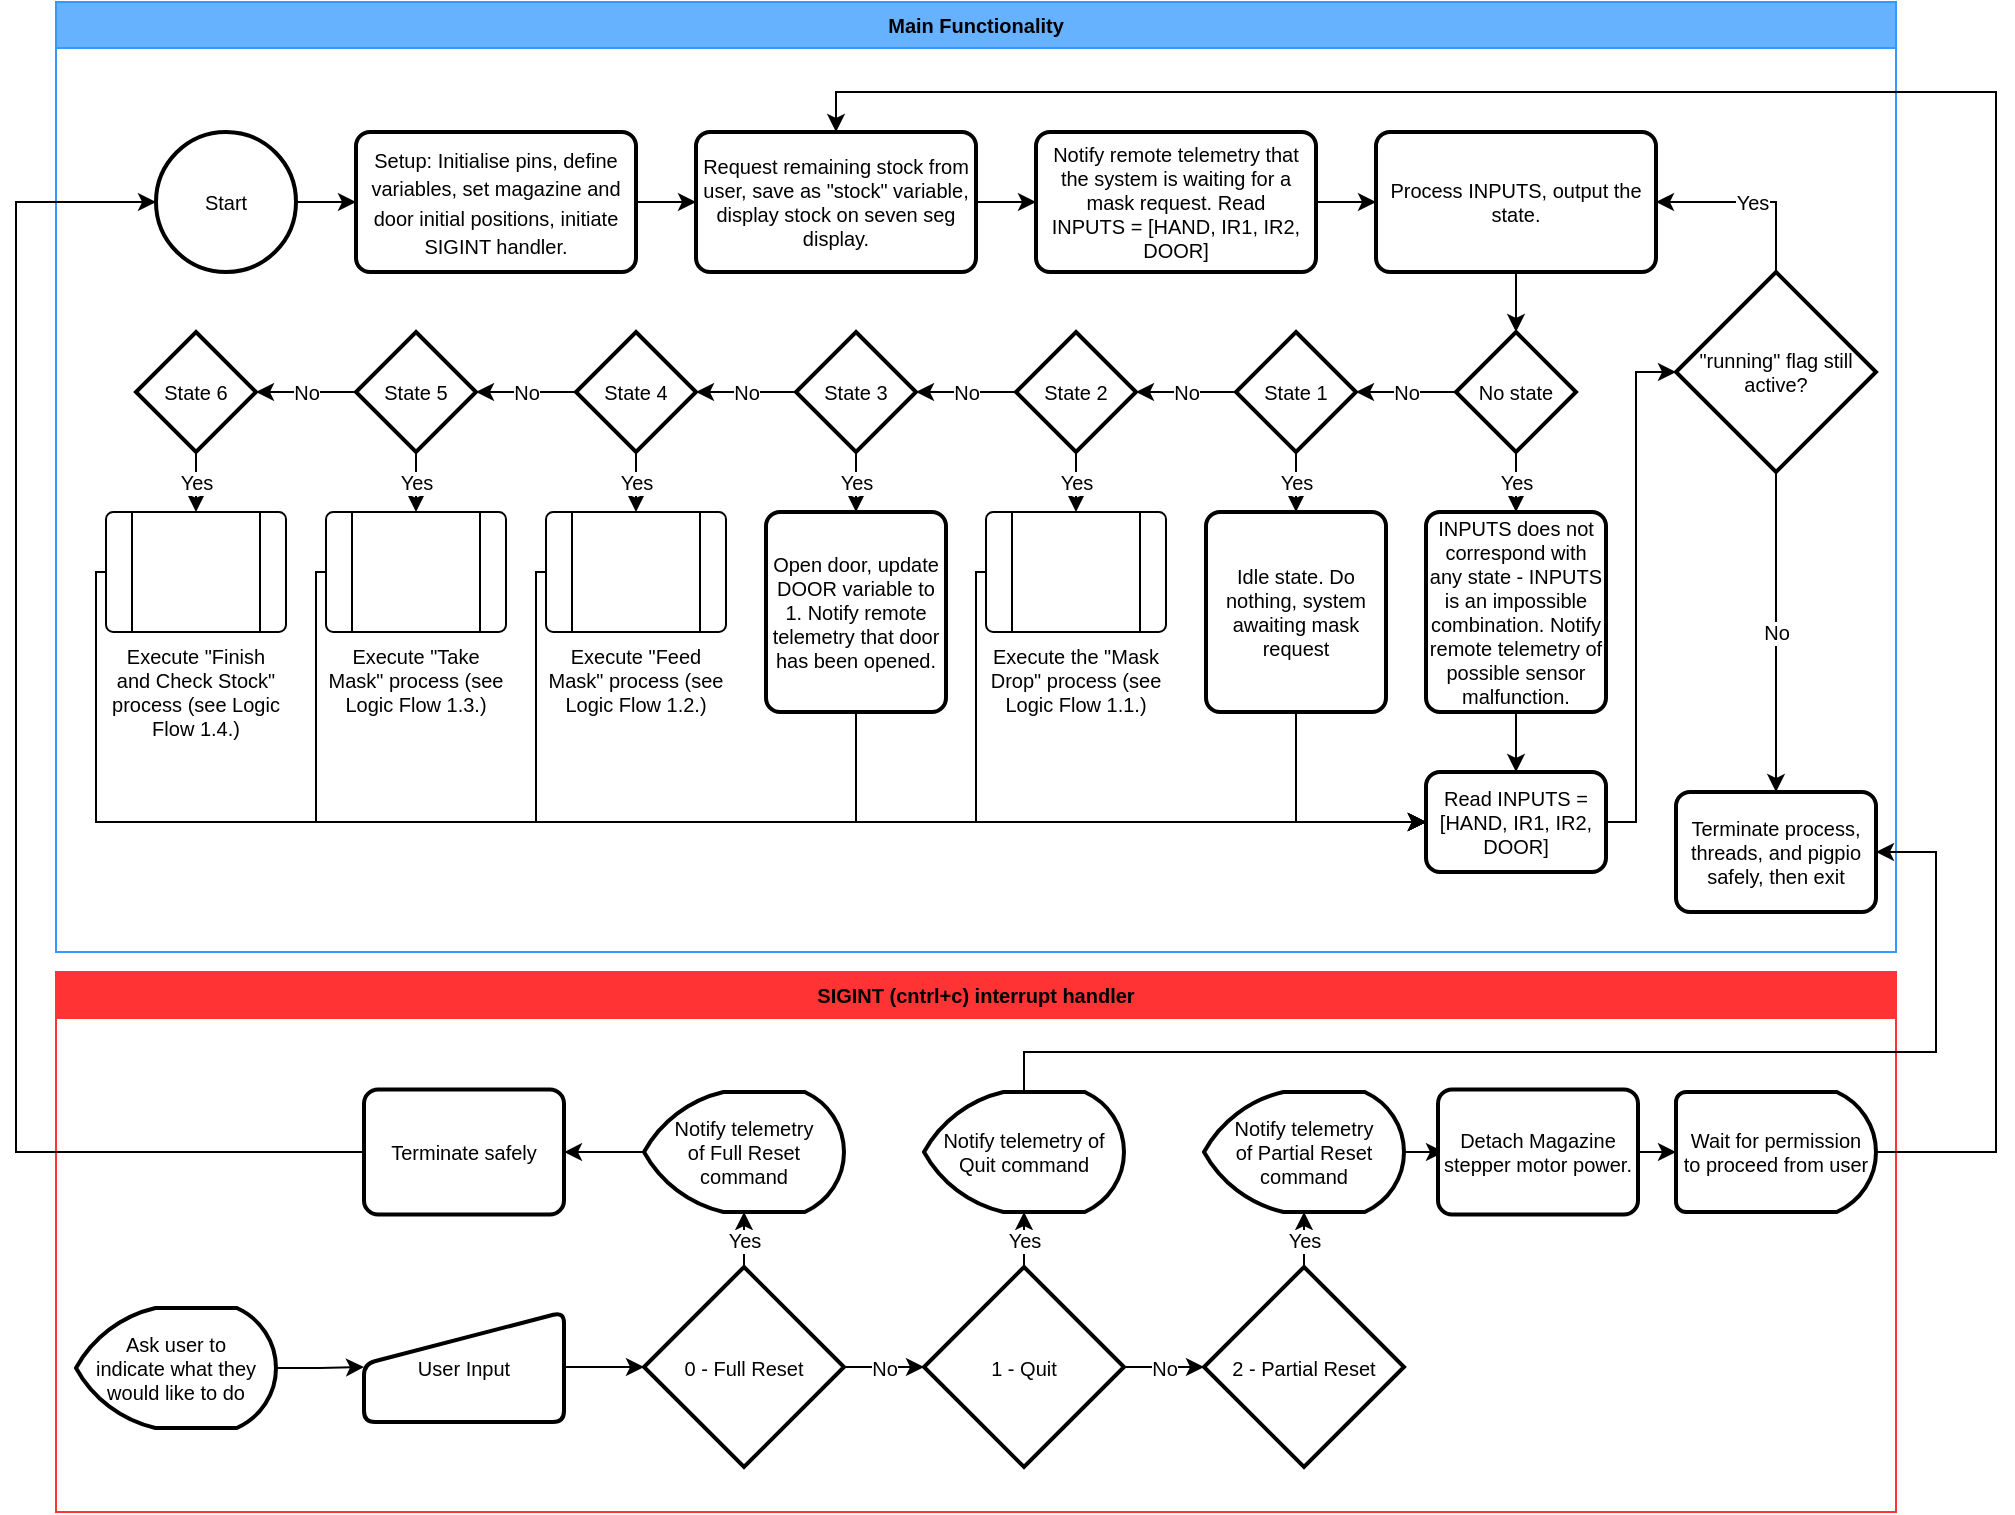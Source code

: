 <mxfile version="17.4.0" type="github">
  <diagram id="C5RBs43oDa-KdzZeNtuy" name="Page-1">
    <mxGraphModel dx="1662" dy="1957" grid="1" gridSize="10" guides="1" tooltips="1" connect="1" arrows="1" fold="1" page="1" pageScale="1" pageWidth="827" pageHeight="1169" math="0" shadow="0">
      <root>
        <mxCell id="WIyWlLk6GJQsqaUBKTNV-0" />
        <mxCell id="WIyWlLk6GJQsqaUBKTNV-1" parent="WIyWlLk6GJQsqaUBKTNV-0" />
        <mxCell id="--BoxtXVUuYmlaIp-T1Y-3" value="" style="edgeStyle=orthogonalEdgeStyle;rounded=0;orthogonalLoop=1;jettySize=auto;html=1;fontSize=10;" edge="1" parent="WIyWlLk6GJQsqaUBKTNV-1" source="--BoxtXVUuYmlaIp-T1Y-1" target="--BoxtXVUuYmlaIp-T1Y-2">
          <mxGeometry relative="1" as="geometry" />
        </mxCell>
        <mxCell id="--BoxtXVUuYmlaIp-T1Y-1" value="&lt;font style=&quot;font-size: 10px&quot;&gt;Start&lt;/font&gt;" style="strokeWidth=2;html=1;shape=mxgraph.flowchart.start_2;whiteSpace=wrap;" vertex="1" parent="WIyWlLk6GJQsqaUBKTNV-1">
          <mxGeometry x="80" y="-80" width="70" height="70" as="geometry" />
        </mxCell>
        <mxCell id="--BoxtXVUuYmlaIp-T1Y-5" value="" style="edgeStyle=orthogonalEdgeStyle;rounded=0;orthogonalLoop=1;jettySize=auto;html=1;fontSize=10;" edge="1" parent="WIyWlLk6GJQsqaUBKTNV-1" source="--BoxtXVUuYmlaIp-T1Y-2" target="--BoxtXVUuYmlaIp-T1Y-4">
          <mxGeometry relative="1" as="geometry" />
        </mxCell>
        <mxCell id="--BoxtXVUuYmlaIp-T1Y-2" value="&lt;font style=&quot;font-size: 10px&quot;&gt;Setup: Initialise pins, define variables, set magazine and door initial positions, initiate SIGINT handler.&lt;/font&gt;" style="rounded=1;whiteSpace=wrap;html=1;absoluteArcSize=1;arcSize=14;strokeWidth=2;" vertex="1" parent="WIyWlLk6GJQsqaUBKTNV-1">
          <mxGeometry x="180" y="-80" width="140" height="70" as="geometry" />
        </mxCell>
        <mxCell id="--BoxtXVUuYmlaIp-T1Y-23" value="" style="edgeStyle=orthogonalEdgeStyle;rounded=0;orthogonalLoop=1;jettySize=auto;html=1;fontSize=10;" edge="1" parent="WIyWlLk6GJQsqaUBKTNV-1" source="--BoxtXVUuYmlaIp-T1Y-4" target="--BoxtXVUuYmlaIp-T1Y-7">
          <mxGeometry relative="1" as="geometry" />
        </mxCell>
        <mxCell id="--BoxtXVUuYmlaIp-T1Y-4" value="Request remaining stock from user, save as &quot;stock&quot; variable, display stock on seven seg display." style="rounded=1;whiteSpace=wrap;html=1;absoluteArcSize=1;arcSize=14;strokeWidth=2;fontSize=10;" vertex="1" parent="WIyWlLk6GJQsqaUBKTNV-1">
          <mxGeometry x="350" y="-80" width="140" height="70" as="geometry" />
        </mxCell>
        <mxCell id="--BoxtXVUuYmlaIp-T1Y-24" value="" style="edgeStyle=orthogonalEdgeStyle;rounded=0;orthogonalLoop=1;jettySize=auto;html=1;fontSize=10;" edge="1" parent="WIyWlLk6GJQsqaUBKTNV-1" source="--BoxtXVUuYmlaIp-T1Y-7" target="--BoxtXVUuYmlaIp-T1Y-20">
          <mxGeometry relative="1" as="geometry" />
        </mxCell>
        <mxCell id="--BoxtXVUuYmlaIp-T1Y-7" value="Notify remote telemetry that the system is waiting for a mask request. Read &lt;br&gt;INPUTS = [HAND, IR1, IR2, DOOR]" style="rounded=1;whiteSpace=wrap;html=1;absoluteArcSize=1;arcSize=14;strokeWidth=2;fontSize=10;" vertex="1" parent="WIyWlLk6GJQsqaUBKTNV-1">
          <mxGeometry x="520" y="-80" width="140" height="70" as="geometry" />
        </mxCell>
        <mxCell id="--BoxtXVUuYmlaIp-T1Y-26" value="" style="edgeStyle=orthogonalEdgeStyle;rounded=0;orthogonalLoop=1;jettySize=auto;html=1;fontSize=10;" edge="1" parent="WIyWlLk6GJQsqaUBKTNV-1" source="--BoxtXVUuYmlaIp-T1Y-20" target="--BoxtXVUuYmlaIp-T1Y-25">
          <mxGeometry relative="1" as="geometry" />
        </mxCell>
        <mxCell id="--BoxtXVUuYmlaIp-T1Y-20" value="Process INPUTS, output the state." style="rounded=1;whiteSpace=wrap;html=1;absoluteArcSize=1;arcSize=14;strokeWidth=2;fontSize=10;" vertex="1" parent="WIyWlLk6GJQsqaUBKTNV-1">
          <mxGeometry x="690" y="-80" width="140" height="70" as="geometry" />
        </mxCell>
        <mxCell id="--BoxtXVUuYmlaIp-T1Y-37" value="No" style="edgeStyle=orthogonalEdgeStyle;rounded=0;orthogonalLoop=1;jettySize=auto;html=1;fontSize=10;" edge="1" parent="WIyWlLk6GJQsqaUBKTNV-1" source="--BoxtXVUuYmlaIp-T1Y-25" target="--BoxtXVUuYmlaIp-T1Y-32">
          <mxGeometry relative="1" as="geometry" />
        </mxCell>
        <mxCell id="--BoxtXVUuYmlaIp-T1Y-44" value="Yes" style="edgeStyle=orthogonalEdgeStyle;rounded=0;orthogonalLoop=1;jettySize=auto;html=1;fontSize=10;" edge="1" parent="WIyWlLk6GJQsqaUBKTNV-1" source="--BoxtXVUuYmlaIp-T1Y-25" target="--BoxtXVUuYmlaIp-T1Y-43">
          <mxGeometry relative="1" as="geometry" />
        </mxCell>
        <mxCell id="--BoxtXVUuYmlaIp-T1Y-25" value="No state" style="strokeWidth=2;html=1;shape=mxgraph.flowchart.decision;whiteSpace=wrap;fontSize=10;" vertex="1" parent="WIyWlLk6GJQsqaUBKTNV-1">
          <mxGeometry x="730" y="20" width="60" height="60" as="geometry" />
        </mxCell>
        <mxCell id="--BoxtXVUuYmlaIp-T1Y-39" value="No" style="edgeStyle=orthogonalEdgeStyle;rounded=0;orthogonalLoop=1;jettySize=auto;html=1;fontSize=10;" edge="1" parent="WIyWlLk6GJQsqaUBKTNV-1" source="--BoxtXVUuYmlaIp-T1Y-31" target="--BoxtXVUuYmlaIp-T1Y-33">
          <mxGeometry relative="1" as="geometry" />
        </mxCell>
        <mxCell id="--BoxtXVUuYmlaIp-T1Y-52" value="Yes" style="edgeStyle=orthogonalEdgeStyle;rounded=0;orthogonalLoop=1;jettySize=auto;html=1;fontSize=10;entryX=0.5;entryY=0;entryDx=0;entryDy=0;" edge="1" parent="WIyWlLk6GJQsqaUBKTNV-1" source="--BoxtXVUuYmlaIp-T1Y-31" target="--BoxtXVUuYmlaIp-T1Y-53">
          <mxGeometry relative="1" as="geometry">
            <mxPoint x="540" y="110" as="targetPoint" />
          </mxGeometry>
        </mxCell>
        <mxCell id="--BoxtXVUuYmlaIp-T1Y-31" value="State 2" style="strokeWidth=2;html=1;shape=mxgraph.flowchart.decision;whiteSpace=wrap;fontSize=10;" vertex="1" parent="WIyWlLk6GJQsqaUBKTNV-1">
          <mxGeometry x="510" y="20" width="60" height="60" as="geometry" />
        </mxCell>
        <mxCell id="--BoxtXVUuYmlaIp-T1Y-38" value="No" style="edgeStyle=orthogonalEdgeStyle;rounded=0;orthogonalLoop=1;jettySize=auto;html=1;fontSize=10;" edge="1" parent="WIyWlLk6GJQsqaUBKTNV-1" source="--BoxtXVUuYmlaIp-T1Y-32" target="--BoxtXVUuYmlaIp-T1Y-31">
          <mxGeometry relative="1" as="geometry" />
        </mxCell>
        <mxCell id="--BoxtXVUuYmlaIp-T1Y-51" value="Yes" style="edgeStyle=orthogonalEdgeStyle;rounded=0;orthogonalLoop=1;jettySize=auto;html=1;fontSize=10;" edge="1" parent="WIyWlLk6GJQsqaUBKTNV-1" source="--BoxtXVUuYmlaIp-T1Y-32" target="--BoxtXVUuYmlaIp-T1Y-45">
          <mxGeometry relative="1" as="geometry" />
        </mxCell>
        <mxCell id="--BoxtXVUuYmlaIp-T1Y-32" value="State 1" style="strokeWidth=2;html=1;shape=mxgraph.flowchart.decision;whiteSpace=wrap;fontSize=10;" vertex="1" parent="WIyWlLk6GJQsqaUBKTNV-1">
          <mxGeometry x="620" y="20" width="60" height="60" as="geometry" />
        </mxCell>
        <mxCell id="--BoxtXVUuYmlaIp-T1Y-40" value="No" style="edgeStyle=orthogonalEdgeStyle;rounded=0;orthogonalLoop=1;jettySize=auto;html=1;fontSize=10;" edge="1" parent="WIyWlLk6GJQsqaUBKTNV-1" source="--BoxtXVUuYmlaIp-T1Y-33" target="--BoxtXVUuYmlaIp-T1Y-34">
          <mxGeometry relative="1" as="geometry" />
        </mxCell>
        <mxCell id="--BoxtXVUuYmlaIp-T1Y-55" value="Yes" style="edgeStyle=orthogonalEdgeStyle;rounded=0;orthogonalLoop=1;jettySize=auto;html=1;fontSize=10;" edge="1" parent="WIyWlLk6GJQsqaUBKTNV-1" source="--BoxtXVUuYmlaIp-T1Y-33" target="--BoxtXVUuYmlaIp-T1Y-54">
          <mxGeometry relative="1" as="geometry" />
        </mxCell>
        <mxCell id="--BoxtXVUuYmlaIp-T1Y-33" value="State 3" style="strokeWidth=2;html=1;shape=mxgraph.flowchart.decision;whiteSpace=wrap;fontSize=10;" vertex="1" parent="WIyWlLk6GJQsqaUBKTNV-1">
          <mxGeometry x="400" y="20" width="60" height="60" as="geometry" />
        </mxCell>
        <mxCell id="--BoxtXVUuYmlaIp-T1Y-41" value="No" style="edgeStyle=orthogonalEdgeStyle;rounded=0;orthogonalLoop=1;jettySize=auto;html=1;fontSize=10;" edge="1" parent="WIyWlLk6GJQsqaUBKTNV-1" source="--BoxtXVUuYmlaIp-T1Y-34" target="--BoxtXVUuYmlaIp-T1Y-35">
          <mxGeometry relative="1" as="geometry" />
        </mxCell>
        <mxCell id="--BoxtXVUuYmlaIp-T1Y-58" value="Yes" style="edgeStyle=orthogonalEdgeStyle;rounded=0;orthogonalLoop=1;jettySize=auto;html=1;fontSize=10;" edge="1" parent="WIyWlLk6GJQsqaUBKTNV-1" source="--BoxtXVUuYmlaIp-T1Y-34" target="--BoxtXVUuYmlaIp-T1Y-57">
          <mxGeometry relative="1" as="geometry" />
        </mxCell>
        <mxCell id="--BoxtXVUuYmlaIp-T1Y-34" value="State 4" style="strokeWidth=2;html=1;shape=mxgraph.flowchart.decision;whiteSpace=wrap;fontSize=10;" vertex="1" parent="WIyWlLk6GJQsqaUBKTNV-1">
          <mxGeometry x="290" y="20" width="60" height="60" as="geometry" />
        </mxCell>
        <mxCell id="--BoxtXVUuYmlaIp-T1Y-42" value="No" style="edgeStyle=orthogonalEdgeStyle;rounded=0;orthogonalLoop=1;jettySize=auto;html=1;fontSize=10;" edge="1" parent="WIyWlLk6GJQsqaUBKTNV-1" source="--BoxtXVUuYmlaIp-T1Y-35" target="--BoxtXVUuYmlaIp-T1Y-36">
          <mxGeometry relative="1" as="geometry" />
        </mxCell>
        <mxCell id="--BoxtXVUuYmlaIp-T1Y-60" value="Yes" style="edgeStyle=orthogonalEdgeStyle;rounded=0;orthogonalLoop=1;jettySize=auto;html=1;fontSize=10;" edge="1" parent="WIyWlLk6GJQsqaUBKTNV-1" source="--BoxtXVUuYmlaIp-T1Y-35" target="--BoxtXVUuYmlaIp-T1Y-59">
          <mxGeometry relative="1" as="geometry" />
        </mxCell>
        <mxCell id="--BoxtXVUuYmlaIp-T1Y-35" value="State 5" style="strokeWidth=2;html=1;shape=mxgraph.flowchart.decision;whiteSpace=wrap;fontSize=10;" vertex="1" parent="WIyWlLk6GJQsqaUBKTNV-1">
          <mxGeometry x="180" y="20" width="60" height="60" as="geometry" />
        </mxCell>
        <mxCell id="--BoxtXVUuYmlaIp-T1Y-62" value="Yes" style="edgeStyle=orthogonalEdgeStyle;rounded=0;orthogonalLoop=1;jettySize=auto;html=1;fontSize=10;entryX=0.5;entryY=0;entryDx=0;entryDy=0;" edge="1" parent="WIyWlLk6GJQsqaUBKTNV-1" source="--BoxtXVUuYmlaIp-T1Y-36" target="--BoxtXVUuYmlaIp-T1Y-63">
          <mxGeometry relative="1" as="geometry">
            <mxPoint x="100" y="110" as="targetPoint" />
          </mxGeometry>
        </mxCell>
        <mxCell id="--BoxtXVUuYmlaIp-T1Y-36" value="State 6" style="strokeWidth=2;html=1;shape=mxgraph.flowchart.decision;whiteSpace=wrap;fontSize=10;" vertex="1" parent="WIyWlLk6GJQsqaUBKTNV-1">
          <mxGeometry x="70" y="20" width="60" height="60" as="geometry" />
        </mxCell>
        <mxCell id="--BoxtXVUuYmlaIp-T1Y-47" value="" style="edgeStyle=orthogonalEdgeStyle;rounded=0;orthogonalLoop=1;jettySize=auto;html=1;fontSize=10;" edge="1" parent="WIyWlLk6GJQsqaUBKTNV-1" source="--BoxtXVUuYmlaIp-T1Y-43" target="--BoxtXVUuYmlaIp-T1Y-46">
          <mxGeometry relative="1" as="geometry" />
        </mxCell>
        <mxCell id="--BoxtXVUuYmlaIp-T1Y-43" value="INPUTS does not correspond with any state - INPUTS is an impossible combination. Notify remote telemetry of possible sensor malfunction." style="rounded=1;whiteSpace=wrap;html=1;absoluteArcSize=1;arcSize=14;strokeWidth=2;fontSize=10;" vertex="1" parent="WIyWlLk6GJQsqaUBKTNV-1">
          <mxGeometry x="715" y="110" width="90" height="100" as="geometry" />
        </mxCell>
        <mxCell id="--BoxtXVUuYmlaIp-T1Y-69" style="edgeStyle=orthogonalEdgeStyle;rounded=0;orthogonalLoop=1;jettySize=auto;html=1;exitX=0.5;exitY=1;exitDx=0;exitDy=0;entryX=0;entryY=0.5;entryDx=0;entryDy=0;fontSize=10;" edge="1" parent="WIyWlLk6GJQsqaUBKTNV-1" source="--BoxtXVUuYmlaIp-T1Y-45" target="--BoxtXVUuYmlaIp-T1Y-46">
          <mxGeometry relative="1" as="geometry" />
        </mxCell>
        <mxCell id="--BoxtXVUuYmlaIp-T1Y-45" value="Idle state. Do nothing, system awaiting mask request" style="rounded=1;whiteSpace=wrap;html=1;absoluteArcSize=1;arcSize=14;strokeWidth=2;fontSize=10;" vertex="1" parent="WIyWlLk6GJQsqaUBKTNV-1">
          <mxGeometry x="605" y="110" width="90" height="100" as="geometry" />
        </mxCell>
        <mxCell id="--BoxtXVUuYmlaIp-T1Y-73" style="edgeStyle=orthogonalEdgeStyle;rounded=0;orthogonalLoop=1;jettySize=auto;html=1;entryX=0;entryY=0.5;entryDx=0;entryDy=0;entryPerimeter=0;fontSize=10;" edge="1" parent="WIyWlLk6GJQsqaUBKTNV-1" source="--BoxtXVUuYmlaIp-T1Y-46" target="--BoxtXVUuYmlaIp-T1Y-70">
          <mxGeometry relative="1" as="geometry">
            <Array as="points">
              <mxPoint x="820" y="265" />
              <mxPoint x="820" y="40" />
            </Array>
          </mxGeometry>
        </mxCell>
        <mxCell id="--BoxtXVUuYmlaIp-T1Y-46" value="Read INPUTS = [HAND, IR1, IR2, DOOR]" style="rounded=1;whiteSpace=wrap;html=1;absoluteArcSize=1;arcSize=14;strokeWidth=2;fontSize=10;" vertex="1" parent="WIyWlLk6GJQsqaUBKTNV-1">
          <mxGeometry x="715" y="240" width="90" height="50" as="geometry" />
        </mxCell>
        <mxCell id="--BoxtXVUuYmlaIp-T1Y-68" style="edgeStyle=orthogonalEdgeStyle;rounded=0;orthogonalLoop=1;jettySize=auto;html=1;entryX=0;entryY=0.5;entryDx=0;entryDy=0;fontSize=10;" edge="1" parent="WIyWlLk6GJQsqaUBKTNV-1" source="--BoxtXVUuYmlaIp-T1Y-53" target="--BoxtXVUuYmlaIp-T1Y-46">
          <mxGeometry relative="1" as="geometry">
            <Array as="points">
              <mxPoint x="490" y="140" />
              <mxPoint x="490" y="265" />
            </Array>
          </mxGeometry>
        </mxCell>
        <mxCell id="--BoxtXVUuYmlaIp-T1Y-53" value="Execute the &quot;Mask Drop&quot; process (see Logic Flow 1.1.)" style="verticalLabelPosition=bottom;verticalAlign=top;html=1;shape=process;whiteSpace=wrap;rounded=1;size=0.14;arcSize=6;fontSize=10;" vertex="1" parent="WIyWlLk6GJQsqaUBKTNV-1">
          <mxGeometry x="495" y="110" width="90" height="60" as="geometry" />
        </mxCell>
        <mxCell id="--BoxtXVUuYmlaIp-T1Y-67" style="edgeStyle=orthogonalEdgeStyle;rounded=0;orthogonalLoop=1;jettySize=auto;html=1;exitX=0.5;exitY=1;exitDx=0;exitDy=0;entryX=0;entryY=0.5;entryDx=0;entryDy=0;fontSize=10;" edge="1" parent="WIyWlLk6GJQsqaUBKTNV-1" source="--BoxtXVUuYmlaIp-T1Y-54" target="--BoxtXVUuYmlaIp-T1Y-46">
          <mxGeometry relative="1" as="geometry" />
        </mxCell>
        <mxCell id="--BoxtXVUuYmlaIp-T1Y-54" value="Open door, update DOOR variable to 1. Notify remote telemetry that door has been opened." style="rounded=1;whiteSpace=wrap;html=1;absoluteArcSize=1;arcSize=14;strokeWidth=2;fontSize=10;" vertex="1" parent="WIyWlLk6GJQsqaUBKTNV-1">
          <mxGeometry x="385" y="110" width="90" height="100" as="geometry" />
        </mxCell>
        <mxCell id="--BoxtXVUuYmlaIp-T1Y-66" style="edgeStyle=orthogonalEdgeStyle;rounded=0;orthogonalLoop=1;jettySize=auto;html=1;entryX=0;entryY=0.5;entryDx=0;entryDy=0;fontSize=10;" edge="1" parent="WIyWlLk6GJQsqaUBKTNV-1" source="--BoxtXVUuYmlaIp-T1Y-57" target="--BoxtXVUuYmlaIp-T1Y-46">
          <mxGeometry relative="1" as="geometry">
            <Array as="points">
              <mxPoint x="270" y="140" />
              <mxPoint x="270" y="265" />
            </Array>
          </mxGeometry>
        </mxCell>
        <mxCell id="--BoxtXVUuYmlaIp-T1Y-57" value="Execute &quot;Feed Mask&quot; process (see Logic Flow 1.2.)" style="verticalLabelPosition=bottom;verticalAlign=top;html=1;shape=process;whiteSpace=wrap;rounded=1;size=0.14;arcSize=6;fontSize=10;" vertex="1" parent="WIyWlLk6GJQsqaUBKTNV-1">
          <mxGeometry x="275" y="110" width="90" height="60" as="geometry" />
        </mxCell>
        <mxCell id="--BoxtXVUuYmlaIp-T1Y-65" style="edgeStyle=orthogonalEdgeStyle;rounded=0;orthogonalLoop=1;jettySize=auto;html=1;exitX=0;exitY=0.5;exitDx=0;exitDy=0;entryX=0;entryY=0.5;entryDx=0;entryDy=0;fontSize=10;" edge="1" parent="WIyWlLk6GJQsqaUBKTNV-1" source="--BoxtXVUuYmlaIp-T1Y-59" target="--BoxtXVUuYmlaIp-T1Y-46">
          <mxGeometry relative="1" as="geometry">
            <Array as="points">
              <mxPoint x="160" y="265" />
            </Array>
          </mxGeometry>
        </mxCell>
        <mxCell id="--BoxtXVUuYmlaIp-T1Y-59" value="Execute &quot;Take Mask&quot; process (see Logic Flow 1.3.)" style="verticalLabelPosition=bottom;verticalAlign=top;html=1;shape=process;whiteSpace=wrap;rounded=1;size=0.14;arcSize=6;fontSize=10;" vertex="1" parent="WIyWlLk6GJQsqaUBKTNV-1">
          <mxGeometry x="165" y="110" width="90" height="60" as="geometry" />
        </mxCell>
        <mxCell id="--BoxtXVUuYmlaIp-T1Y-64" style="edgeStyle=orthogonalEdgeStyle;rounded=0;orthogonalLoop=1;jettySize=auto;html=1;fontSize=10;entryX=0;entryY=0.5;entryDx=0;entryDy=0;" edge="1" parent="WIyWlLk6GJQsqaUBKTNV-1" source="--BoxtXVUuYmlaIp-T1Y-63" target="--BoxtXVUuYmlaIp-T1Y-46">
          <mxGeometry relative="1" as="geometry">
            <mxPoint x="40" y="280" as="targetPoint" />
            <Array as="points">
              <mxPoint x="50" y="140" />
              <mxPoint x="50" y="265" />
            </Array>
          </mxGeometry>
        </mxCell>
        <mxCell id="--BoxtXVUuYmlaIp-T1Y-63" value="Execute &quot;Finish and Check Stock&quot; process (see Logic Flow 1.4.)" style="verticalLabelPosition=bottom;verticalAlign=top;html=1;shape=process;whiteSpace=wrap;rounded=1;size=0.14;arcSize=6;fontSize=10;" vertex="1" parent="WIyWlLk6GJQsqaUBKTNV-1">
          <mxGeometry x="55" y="110" width="90" height="60" as="geometry" />
        </mxCell>
        <mxCell id="--BoxtXVUuYmlaIp-T1Y-72" value="Yes" style="edgeStyle=orthogonalEdgeStyle;rounded=0;orthogonalLoop=1;jettySize=auto;html=1;exitX=0.5;exitY=0;exitDx=0;exitDy=0;exitPerimeter=0;entryX=1;entryY=0.5;entryDx=0;entryDy=0;fontSize=10;" edge="1" parent="WIyWlLk6GJQsqaUBKTNV-1" source="--BoxtXVUuYmlaIp-T1Y-70" target="--BoxtXVUuYmlaIp-T1Y-20">
          <mxGeometry relative="1" as="geometry" />
        </mxCell>
        <mxCell id="--BoxtXVUuYmlaIp-T1Y-76" value="Main Functionality" style="swimlane;fontSize=10;fillColor=#66B2FF;strokeColor=#3399FF;" vertex="1" parent="WIyWlLk6GJQsqaUBKTNV-1">
          <mxGeometry x="30" y="-145" width="920" height="475" as="geometry" />
        </mxCell>
        <mxCell id="--BoxtXVUuYmlaIp-T1Y-74" value="Terminate process, threads, and pigpio safely, then exit" style="rounded=1;whiteSpace=wrap;html=1;absoluteArcSize=1;arcSize=14;strokeWidth=2;fontSize=10;" vertex="1" parent="--BoxtXVUuYmlaIp-T1Y-76">
          <mxGeometry x="810" y="395" width="100" height="60" as="geometry" />
        </mxCell>
        <mxCell id="--BoxtXVUuYmlaIp-T1Y-117" value="No" style="edgeStyle=orthogonalEdgeStyle;rounded=0;orthogonalLoop=1;jettySize=auto;html=1;entryX=0.5;entryY=0;entryDx=0;entryDy=0;fontSize=10;" edge="1" parent="--BoxtXVUuYmlaIp-T1Y-76" source="--BoxtXVUuYmlaIp-T1Y-70" target="--BoxtXVUuYmlaIp-T1Y-74">
          <mxGeometry relative="1" as="geometry" />
        </mxCell>
        <mxCell id="--BoxtXVUuYmlaIp-T1Y-70" value="&quot;running&quot; flag still active?" style="strokeWidth=2;html=1;shape=mxgraph.flowchart.decision;whiteSpace=wrap;fontSize=10;" vertex="1" parent="--BoxtXVUuYmlaIp-T1Y-76">
          <mxGeometry x="810" y="135" width="100" height="100" as="geometry" />
        </mxCell>
        <mxCell id="--BoxtXVUuYmlaIp-T1Y-77" value="SIGINT (cntrl+c) interrupt handler" style="swimlane;fontSize=10;fillColor=#FF3333;strokeColor=#FF3333;" vertex="1" parent="WIyWlLk6GJQsqaUBKTNV-1">
          <mxGeometry x="30" y="340" width="920" height="270" as="geometry" />
        </mxCell>
        <mxCell id="--BoxtXVUuYmlaIp-T1Y-86" value="" style="edgeStyle=orthogonalEdgeStyle;rounded=0;orthogonalLoop=1;jettySize=auto;html=1;fontSize=10;" edge="1" parent="--BoxtXVUuYmlaIp-T1Y-77" source="--BoxtXVUuYmlaIp-T1Y-78" target="--BoxtXVUuYmlaIp-T1Y-81">
          <mxGeometry relative="1" as="geometry" />
        </mxCell>
        <mxCell id="--BoxtXVUuYmlaIp-T1Y-78" value="User Input" style="html=1;strokeWidth=2;shape=manualInput;whiteSpace=wrap;rounded=1;size=26;arcSize=11;fontSize=10;" vertex="1" parent="--BoxtXVUuYmlaIp-T1Y-77">
          <mxGeometry x="154" y="170" width="100" height="55" as="geometry" />
        </mxCell>
        <mxCell id="--BoxtXVUuYmlaIp-T1Y-87" value="No" style="edgeStyle=orthogonalEdgeStyle;rounded=0;orthogonalLoop=1;jettySize=auto;html=1;fontSize=10;" edge="1" parent="--BoxtXVUuYmlaIp-T1Y-77" source="--BoxtXVUuYmlaIp-T1Y-81" target="--BoxtXVUuYmlaIp-T1Y-82">
          <mxGeometry relative="1" as="geometry" />
        </mxCell>
        <mxCell id="--BoxtXVUuYmlaIp-T1Y-90" value="Yes" style="edgeStyle=orthogonalEdgeStyle;rounded=0;orthogonalLoop=1;jettySize=auto;html=1;fontSize=10;" edge="1" parent="--BoxtXVUuYmlaIp-T1Y-77" source="--BoxtXVUuYmlaIp-T1Y-81" target="--BoxtXVUuYmlaIp-T1Y-89">
          <mxGeometry relative="1" as="geometry" />
        </mxCell>
        <mxCell id="--BoxtXVUuYmlaIp-T1Y-81" value="0 - Full Reset" style="strokeWidth=2;html=1;shape=mxgraph.flowchart.decision;whiteSpace=wrap;fontSize=10;" vertex="1" parent="--BoxtXVUuYmlaIp-T1Y-77">
          <mxGeometry x="294" y="147.5" width="100" height="100" as="geometry" />
        </mxCell>
        <mxCell id="--BoxtXVUuYmlaIp-T1Y-88" value="No" style="edgeStyle=orthogonalEdgeStyle;rounded=0;orthogonalLoop=1;jettySize=auto;html=1;fontSize=10;" edge="1" parent="--BoxtXVUuYmlaIp-T1Y-77" source="--BoxtXVUuYmlaIp-T1Y-82" target="--BoxtXVUuYmlaIp-T1Y-83">
          <mxGeometry relative="1" as="geometry" />
        </mxCell>
        <mxCell id="--BoxtXVUuYmlaIp-T1Y-94" value="Yes" style="edgeStyle=orthogonalEdgeStyle;rounded=0;orthogonalLoop=1;jettySize=auto;html=1;fontSize=10;" edge="1" parent="--BoxtXVUuYmlaIp-T1Y-77" source="--BoxtXVUuYmlaIp-T1Y-82" target="--BoxtXVUuYmlaIp-T1Y-92">
          <mxGeometry relative="1" as="geometry" />
        </mxCell>
        <mxCell id="--BoxtXVUuYmlaIp-T1Y-82" value="1 - Quit" style="strokeWidth=2;html=1;shape=mxgraph.flowchart.decision;whiteSpace=wrap;fontSize=10;" vertex="1" parent="--BoxtXVUuYmlaIp-T1Y-77">
          <mxGeometry x="434" y="147.5" width="100" height="100" as="geometry" />
        </mxCell>
        <mxCell id="--BoxtXVUuYmlaIp-T1Y-95" value="Yes" style="edgeStyle=orthogonalEdgeStyle;rounded=0;orthogonalLoop=1;jettySize=auto;html=1;fontSize=10;" edge="1" parent="--BoxtXVUuYmlaIp-T1Y-77" source="--BoxtXVUuYmlaIp-T1Y-83" target="--BoxtXVUuYmlaIp-T1Y-93">
          <mxGeometry relative="1" as="geometry" />
        </mxCell>
        <mxCell id="--BoxtXVUuYmlaIp-T1Y-83" value="2 - Partial Reset" style="strokeWidth=2;html=1;shape=mxgraph.flowchart.decision;whiteSpace=wrap;fontSize=10;" vertex="1" parent="--BoxtXVUuYmlaIp-T1Y-77">
          <mxGeometry x="574" y="147.5" width="100" height="100" as="geometry" />
        </mxCell>
        <mxCell id="--BoxtXVUuYmlaIp-T1Y-108" value="" style="edgeStyle=orthogonalEdgeStyle;rounded=0;orthogonalLoop=1;jettySize=auto;html=1;fontSize=10;" edge="1" parent="--BoxtXVUuYmlaIp-T1Y-77" source="--BoxtXVUuYmlaIp-T1Y-89" target="--BoxtXVUuYmlaIp-T1Y-107">
          <mxGeometry relative="1" as="geometry" />
        </mxCell>
        <mxCell id="--BoxtXVUuYmlaIp-T1Y-89" value="Notify telemetry &lt;br&gt;of Full Reset command" style="strokeWidth=2;html=1;shape=mxgraph.flowchart.display;whiteSpace=wrap;fontSize=10;" vertex="1" parent="--BoxtXVUuYmlaIp-T1Y-77">
          <mxGeometry x="294" y="60" width="100" height="60" as="geometry" />
        </mxCell>
        <mxCell id="--BoxtXVUuYmlaIp-T1Y-103" value="" style="edgeStyle=orthogonalEdgeStyle;rounded=0;orthogonalLoop=1;jettySize=auto;html=1;fontSize=10;" edge="1" parent="--BoxtXVUuYmlaIp-T1Y-77" source="--BoxtXVUuYmlaIp-T1Y-93" target="--BoxtXVUuYmlaIp-T1Y-98">
          <mxGeometry relative="1" as="geometry" />
        </mxCell>
        <mxCell id="--BoxtXVUuYmlaIp-T1Y-93" value="Notify telemetry &lt;br&gt;of Partial Reset command" style="strokeWidth=2;html=1;shape=mxgraph.flowchart.display;whiteSpace=wrap;fontSize=10;" vertex="1" parent="--BoxtXVUuYmlaIp-T1Y-77">
          <mxGeometry x="574" y="60" width="100" height="60" as="geometry" />
        </mxCell>
        <mxCell id="--BoxtXVUuYmlaIp-T1Y-92" value="Notify telemetry of Quit command" style="strokeWidth=2;html=1;shape=mxgraph.flowchart.display;whiteSpace=wrap;fontSize=10;" vertex="1" parent="--BoxtXVUuYmlaIp-T1Y-77">
          <mxGeometry x="434" y="60" width="100" height="60" as="geometry" />
        </mxCell>
        <mxCell id="--BoxtXVUuYmlaIp-T1Y-119" style="edgeStyle=orthogonalEdgeStyle;rounded=0;orthogonalLoop=1;jettySize=auto;html=1;exitX=1;exitY=0.5;exitDx=0;exitDy=0;entryX=0;entryY=0.5;entryDx=0;entryDy=0;entryPerimeter=0;fontSize=10;" edge="1" parent="--BoxtXVUuYmlaIp-T1Y-77" source="--BoxtXVUuYmlaIp-T1Y-98" target="--BoxtXVUuYmlaIp-T1Y-118">
          <mxGeometry relative="1" as="geometry" />
        </mxCell>
        <mxCell id="--BoxtXVUuYmlaIp-T1Y-98" value="Detach Magazine stepper motor power." style="rounded=1;whiteSpace=wrap;html=1;absoluteArcSize=1;arcSize=14;strokeWidth=2;fontSize=10;" vertex="1" parent="--BoxtXVUuYmlaIp-T1Y-77">
          <mxGeometry x="691" y="58.75" width="100" height="62.5" as="geometry" />
        </mxCell>
        <mxCell id="--BoxtXVUuYmlaIp-T1Y-107" value="Terminate safely" style="rounded=1;whiteSpace=wrap;html=1;absoluteArcSize=1;arcSize=14;strokeWidth=2;fontSize=10;fillColor=#FFFFFF;" vertex="1" parent="--BoxtXVUuYmlaIp-T1Y-77">
          <mxGeometry x="154" y="58.75" width="100" height="62.5" as="geometry" />
        </mxCell>
        <mxCell id="--BoxtXVUuYmlaIp-T1Y-116" value="" style="edgeStyle=orthogonalEdgeStyle;rounded=0;orthogonalLoop=1;jettySize=auto;html=1;fontSize=10;" edge="1" parent="--BoxtXVUuYmlaIp-T1Y-77" source="--BoxtXVUuYmlaIp-T1Y-115" target="--BoxtXVUuYmlaIp-T1Y-78">
          <mxGeometry relative="1" as="geometry" />
        </mxCell>
        <mxCell id="--BoxtXVUuYmlaIp-T1Y-115" value="Ask user to &lt;br&gt;indicate what they would like to do" style="strokeWidth=2;html=1;shape=mxgraph.flowchart.display;whiteSpace=wrap;fontSize=10;fillColor=#FFFFFF;" vertex="1" parent="--BoxtXVUuYmlaIp-T1Y-77">
          <mxGeometry x="10" y="168" width="100" height="60" as="geometry" />
        </mxCell>
        <mxCell id="--BoxtXVUuYmlaIp-T1Y-118" value="Wait for permission &lt;br&gt;to proceed from user" style="strokeWidth=2;html=1;shape=mxgraph.flowchart.delay;whiteSpace=wrap;fontSize=10;fillColor=#FFFFFF;" vertex="1" parent="--BoxtXVUuYmlaIp-T1Y-77">
          <mxGeometry x="810" y="60" width="100" height="60" as="geometry" />
        </mxCell>
        <mxCell id="--BoxtXVUuYmlaIp-T1Y-109" style="edgeStyle=orthogonalEdgeStyle;rounded=0;orthogonalLoop=1;jettySize=auto;html=1;entryX=0;entryY=0.5;entryDx=0;entryDy=0;entryPerimeter=0;fontSize=10;" edge="1" parent="WIyWlLk6GJQsqaUBKTNV-1" source="--BoxtXVUuYmlaIp-T1Y-107" target="--BoxtXVUuYmlaIp-T1Y-1">
          <mxGeometry relative="1" as="geometry">
            <Array as="points">
              <mxPoint x="10" y="430" />
              <mxPoint x="10" y="-45" />
            </Array>
          </mxGeometry>
        </mxCell>
        <mxCell id="--BoxtXVUuYmlaIp-T1Y-120" style="edgeStyle=orthogonalEdgeStyle;rounded=0;orthogonalLoop=1;jettySize=auto;html=1;entryX=0.5;entryY=0;entryDx=0;entryDy=0;fontSize=10;" edge="1" parent="WIyWlLk6GJQsqaUBKTNV-1" source="--BoxtXVUuYmlaIp-T1Y-118" target="--BoxtXVUuYmlaIp-T1Y-4">
          <mxGeometry relative="1" as="geometry">
            <Array as="points">
              <mxPoint x="1000" y="430" />
              <mxPoint x="1000" y="-100" />
              <mxPoint x="420" y="-100" />
            </Array>
          </mxGeometry>
        </mxCell>
        <mxCell id="--BoxtXVUuYmlaIp-T1Y-121" style="edgeStyle=orthogonalEdgeStyle;rounded=0;orthogonalLoop=1;jettySize=auto;html=1;exitX=0.5;exitY=0;exitDx=0;exitDy=0;exitPerimeter=0;entryX=1;entryY=0.5;entryDx=0;entryDy=0;fontSize=10;" edge="1" parent="WIyWlLk6GJQsqaUBKTNV-1" source="--BoxtXVUuYmlaIp-T1Y-92" target="--BoxtXVUuYmlaIp-T1Y-74">
          <mxGeometry relative="1" as="geometry">
            <Array as="points">
              <mxPoint x="514" y="380" />
              <mxPoint x="970" y="380" />
              <mxPoint x="970" y="280" />
            </Array>
          </mxGeometry>
        </mxCell>
      </root>
    </mxGraphModel>
  </diagram>
</mxfile>
